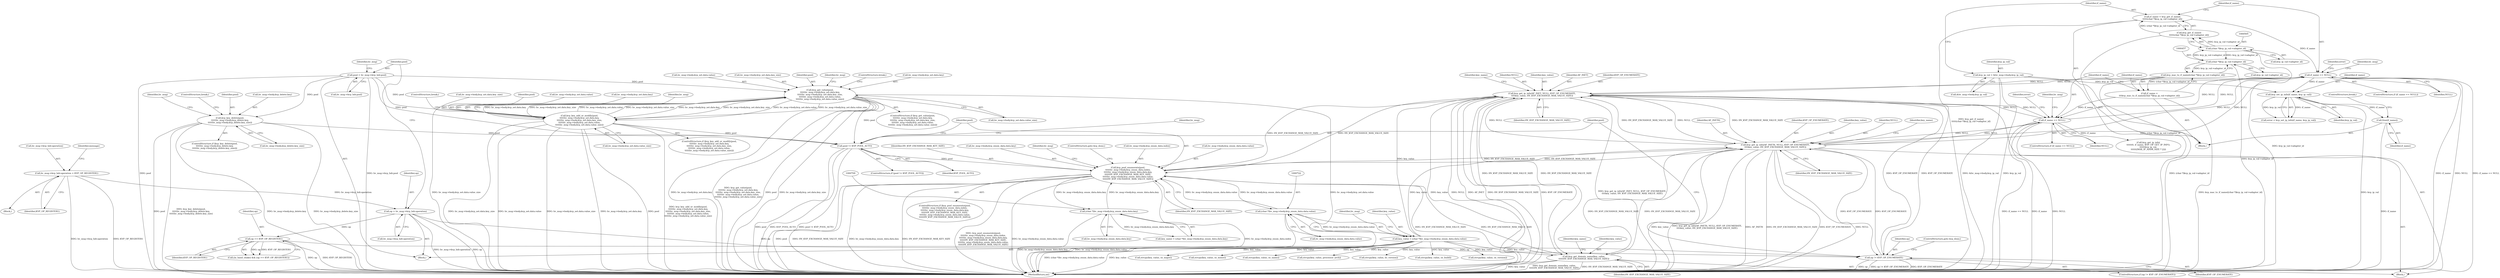 digraph "0_linux_95a69adab9acfc3981c504737a2b6578e4d846ef@API" {
"1000532" [label="(Call,free(if_name))"];
"1000522" [label="(Call,kvp_set_ip_info(if_name, kvp_ip_val))"];
"1000510" [label="(Call,if_name == NULL)"];
"1000501" [label="(Call,if_name = kvp_get_if_name(\n\t\t\t\t\t(char *)kvp_ip_val->adapter_id))"];
"1000503" [label="(Call,kvp_get_if_name(\n\t\t\t\t\t(char *)kvp_ip_val->adapter_id))"];
"1000504" [label="(Call,(char *)kvp_ip_val->adapter_id)"];
"1000456" [label="(Call,(char *)kvp_ip_val->adapter_id)"];
"1000758" [label="(Call,kvp_get_ip_info(AF_INET, NULL, KVP_OP_ENUMERATE,\n\t\t\t\tkey_value, HV_KVP_EXCHANGE_MAX_VALUE_SIZE))"];
"1000462" [label="(Call,if_name == NULL)"];
"1000453" [label="(Call,if_name =\n\t\t\tkvp_mac_to_if_name((char *)kvp_ip_val->adapter_id))"];
"1000455" [label="(Call,kvp_mac_to_if_name((char *)kvp_ip_val->adapter_id))"];
"1000769" [label="(Call,kvp_get_ip_info(AF_INET6, NULL, KVP_OP_ENUMERATE,\n\t\t\t\tkey_value, HV_KVP_EXCHANGE_MAX_VALUE_SIZE))"];
"1000654" [label="(Call,op != KVP_OP_ENUMERATE)"];
"1000400" [label="(Call,op == KVP_OP_REGISTER1)"];
"1000378" [label="(Call,op = hv_msg->kvp_hdr.operation)"];
"1000246" [label="(Call,hv_msg->kvp_hdr.operation = KVP_OP_REGISTER1)"];
"1000719" [label="(Call,key_value = (char *)hv_msg->body.kvp_enum_data.data.value)"];
"1000721" [label="(Call,(char *)hv_msg->body.kvp_enum_data.data.value)"];
"1000664" [label="(Call,kvp_pool_enumerate(pool,\n\t\t\t\t\thv_msg->body.kvp_enum_data.index,\n\t\t\t\t\thv_msg->body.kvp_enum_data.data.key,\n\t\t\t\t\tHV_KVP_EXCHANGE_MAX_KEY_SIZE,\n\t\t\t\t\thv_msg->body.kvp_enum_data.data.value,\n\t\t\t\t\tHV_KVP_EXCHANGE_MAX_VALUE_SIZE))"];
"1000659" [label="(Call,pool != KVP_POOL_AUTO)"];
"1000629" [label="(Call,kvp_key_delete(pool,\n\t\t\t\t\thv_msg->body.kvp_delete.key,\n\t\t\t\t\thv_msg->body.kvp_delete.key_size))"];
"1000385" [label="(Call,pool = hv_msg->kvp_hdr.pool)"];
"1000583" [label="(Call,kvp_get_value(pool,\n\t\t\t\t\thv_msg->body.kvp_set.data.key,\n\t\t\t\t\thv_msg->body.kvp_set.data.key_size,\n\t\t\t\t\thv_msg->body.kvp_set.data.value,\n\t\t\t\t\thv_msg->body.kvp_set.data.value_size))"];
"1000537" [label="(Call,kvp_key_add_or_modify(pool,\n\t\t\t\t\thv_msg->body.kvp_set.data.key,\n\t\t\t\t\thv_msg->body.kvp_set.data.key_size,\n\t\t\t\t\thv_msg->body.kvp_set.data.value,\n\t\t\t\t\thv_msg->body.kvp_set.data.value_size))"];
"1000708" [label="(Call,(char *)hv_msg->body.kvp_enum_data.data.key)"];
"1000742" [label="(Call,kvp_get_domain_name(key_value,\n\t\t\t\t\tHV_KVP_EXCHANGE_MAX_VALUE_SIZE))"];
"1000493" [label="(Call,kvp_ip_val = &hv_msg->body.kvp_ip_val)"];
"1000769" [label="(Call,kvp_get_ip_info(AF_INET6, NULL, KVP_OP_ENUMERATE,\n\t\t\t\tkey_value, HV_KVP_EXCHANGE_MAX_VALUE_SIZE))"];
"1000666" [label="(Call,hv_msg->body.kvp_enum_data.index)"];
"1000110" [label="(Block,)"];
"1000706" [label="(Call,key_name = (char *)hv_msg->body.kvp_enum_data.data.key)"];
"1000443" [label="(Block,)"];
"1000583" [label="(Call,kvp_get_value(pool,\n\t\t\t\t\thv_msg->body.kvp_set.data.key,\n\t\t\t\t\thv_msg->body.kvp_set.data.key_size,\n\t\t\t\t\thv_msg->body.kvp_set.data.value,\n\t\t\t\t\thv_msg->body.kvp_set.data.value_size))"];
"1000710" [label="(Call,hv_msg->body.kvp_enum_data.data.key)"];
"1000721" [label="(Call,(char *)hv_msg->body.kvp_enum_data.data.value)"];
"1000812" [label="(Call,strcpy(key_value, os_version))"];
"1000659" [label="(Call,pool != KVP_POOL_AUTO)"];
"1000653" [label="(ControlStructure,if (op != KVP_OP_ENUMERATE))"];
"1000708" [label="(Call,(char *)hv_msg->body.kvp_enum_data.data.key)"];
"1000665" [label="(Identifier,pool)"];
"1000585" [label="(Call,hv_msg->body.kvp_set.data.key)"];
"1000378" [label="(Call,op = hv_msg->kvp_hdr.operation)"];
"1000580" [label="(ControlStructure,break;)"];
"1000603" [label="(Call,hv_msg->body.kvp_set.data.value)"];
"1000524" [label="(Identifier,kvp_ip_val)"];
"1000458" [label="(Call,kvp_ip_val->adapter_id)"];
"1000504" [label="(Call,(char *)kvp_ip_val->adapter_id)"];
"1000654" [label="(Call,op != KVP_OP_ENUMERATE)"];
"1000876" [label="(MethodReturn,int)"];
"1000700" [label="(Identifier,hv_msg)"];
"1000246" [label="(Call,hv_msg->kvp_hdr.operation = KVP_OP_REGISTER1)"];
"1000692" [label="(Identifier,HV_KVP_EXCHANGE_MAX_VALUE_SIZE)"];
"1000387" [label="(Call,hv_msg->kvp_hdr.pool)"];
"1000534" [label="(ControlStructure,break;)"];
"1000463" [label="(Identifier,if_name)"];
"1000594" [label="(Call,hv_msg->body.kvp_set.data.key_size)"];
"1000796" [label="(Call,strcpy(key_value, os_major))"];
"1000804" [label="(Call,strcpy(key_value, os_minor))"];
"1000683" [label="(Call,hv_msg->body.kvp_enum_data.data.value)"];
"1000247" [label="(Call,hv_msg->kvp_hdr.operation)"];
"1000289" [label="(Block,)"];
"1000736" [label="(Identifier,hv_msg)"];
"1000509" [label="(ControlStructure,if (if_name == NULL))"];
"1000502" [label="(Identifier,if_name)"];
"1000520" [label="(Call,error = kvp_set_ip_info(if_name, kvp_ip_val))"];
"1000584" [label="(Identifier,pool)"];
"1000746" [label="(Identifier,key_name)"];
"1000788" [label="(Call,strcpy(key_value, os_name))"];
"1000759" [label="(Identifier,AF_INET)"];
"1000682" [label="(Identifier,HV_KVP_EXCHANGE_MAX_KEY_SIZE)"];
"1000664" [label="(Call,kvp_pool_enumerate(pool,\n\t\t\t\t\thv_msg->body.kvp_enum_data.index,\n\t\t\t\t\thv_msg->body.kvp_enum_data.data.key,\n\t\t\t\t\tHV_KVP_EXCHANGE_MAX_KEY_SIZE,\n\t\t\t\t\thv_msg->body.kvp_enum_data.data.value,\n\t\t\t\t\tHV_KVP_EXCHANGE_MAX_VALUE_SIZE))"];
"1000720" [label="(Identifier,key_value)"];
"1000522" [label="(Call,kvp_set_ip_info(if_name, kvp_ip_val))"];
"1000516" [label="(Identifier,hv_msg)"];
"1000510" [label="(Call,if_name == NULL)"];
"1000623" [label="(Identifier,hv_msg)"];
"1000536" [label="(ControlStructure,if (kvp_key_add_or_modify(pool,\n\t\t\t\t\thv_msg->body.kvp_set.data.key,\n\t\t\t\t\thv_msg->body.kvp_set.data.key_size,\n\t\t\t\t\thv_msg->body.kvp_set.data.value,\n\t\t\t\t\thv_msg->body.kvp_set.data.value_size)))"];
"1000512" [label="(Identifier,NULL)"];
"1000401" [label="(Identifier,op)"];
"1000673" [label="(Call,hv_msg->body.kvp_enum_data.data.key)"];
"1000532" [label="(Call,free(if_name))"];
"1000474" [label="(Call,kvp_get_ip_info(\n\t\t\t\t\t\t0, if_name, KVP_OP_GET_IP_INFO,\n\t\t\t\t\t\tkvp_ip_val,\n\t\t\t\t\t\t(MAX_IP_ADDR_SIZE * 2)))"];
"1000743" [label="(Identifier,key_value)"];
"1000503" [label="(Call,kvp_get_if_name(\n\t\t\t\t\t(char *)kvp_ip_val->adapter_id))"];
"1000455" [label="(Call,kvp_mac_to_if_name((char *)kvp_ip_val->adapter_id))"];
"1000758" [label="(Call,kvp_get_ip_info(AF_INET, NULL, KVP_OP_ENUMERATE,\n\t\t\t\tkey_value, HV_KVP_EXCHANGE_MAX_VALUE_SIZE))"];
"1000548" [label="(Call,hv_msg->body.kvp_set.data.key_size)"];
"1000655" [label="(Identifier,op)"];
"1000533" [label="(Identifier,if_name)"];
"1000774" [label="(Identifier,HV_KVP_EXCHANGE_MAX_VALUE_SIZE)"];
"1000538" [label="(Identifier,pool)"];
"1000456" [label="(Call,(char *)kvp_ip_val->adapter_id)"];
"1000761" [label="(Identifier,KVP_OP_ENUMERATE)"];
"1000723" [label="(Call,hv_msg->body.kvp_enum_data.data.value)"];
"1000612" [label="(Call,hv_msg->body.kvp_set.data.value_size)"];
"1000695" [label="(Identifier,hv_msg)"];
"1000511" [label="(Identifier,if_name)"];
"1000770" [label="(Identifier,AF_INET6)"];
"1000647" [label="(Identifier,hv_msg)"];
"1000650" [label="(ControlStructure,break;)"];
"1000663" [label="(ControlStructure,if (kvp_pool_enumerate(pool,\n\t\t\t\t\thv_msg->body.kvp_enum_data.index,\n\t\t\t\t\thv_msg->body.kvp_enum_data.data.key,\n\t\t\t\t\tHV_KVP_EXCHANGE_MAX_KEY_SIZE,\n\t\t\t\t\thv_msg->body.kvp_enum_data.data.value,\n\t\t\t\t\tHV_KVP_EXCHANGE_MAX_VALUE_SIZE)))"];
"1000661" [label="(Identifier,KVP_POOL_AUTO)"];
"1000820" [label="(Call,strcpy(key_value, processor_arch))"];
"1000698" [label="(ControlStructure,goto kvp_done;)"];
"1000557" [label="(Call,hv_msg->body.kvp_set.data.value)"];
"1000473" [label="(Identifier,error)"];
"1000740" [label="(Block,)"];
"1000744" [label="(Identifier,HV_KVP_EXCHANGE_MAX_VALUE_SIZE)"];
"1000742" [label="(Call,kvp_get_domain_name(key_value,\n\t\t\t\t\tHV_KVP_EXCHANGE_MAX_VALUE_SIZE))"];
"1000380" [label="(Call,hv_msg->kvp_hdr.operation)"];
"1000582" [label="(ControlStructure,if (kvp_get_value(pool,\n\t\t\t\t\thv_msg->body.kvp_set.data.key,\n\t\t\t\t\thv_msg->body.kvp_set.data.key_size,\n\t\t\t\t\thv_msg->body.kvp_set.data.value,\n\t\t\t\t\thv_msg->body.kvp_set.data.value_size)))"];
"1000494" [label="(Identifier,kvp_ip_val)"];
"1000765" [label="(Identifier,key_name)"];
"1000629" [label="(Call,kvp_key_delete(pool,\n\t\t\t\t\thv_msg->body.kvp_delete.key,\n\t\t\t\t\thv_msg->body.kvp_delete.key_size))"];
"1000539" [label="(Call,hv_msg->body.kvp_set.data.key)"];
"1000577" [label="(Identifier,hv_msg)"];
"1000628" [label="(ControlStructure,if (kvp_key_delete(pool,\n\t\t\t\t\thv_msg->body.kvp_delete.key,\n\t\t\t\t\thv_msg->body.kvp_delete.key_size)))"];
"1000753" [label="(Call,strcpy(key_value, lic_version))"];
"1000630" [label="(Identifier,pool)"];
"1000468" [label="(Identifier,hv_msg)"];
"1000398" [label="(Call,(in_hand_shake) && (op == KVP_OP_REGISTER1))"];
"1000638" [label="(Call,hv_msg->body.kvp_delete.key_size)"];
"1000523" [label="(Identifier,if_name)"];
"1000631" [label="(Call,hv_msg->body.kvp_delete.key)"];
"1000521" [label="(Identifier,error)"];
"1000626" [label="(ControlStructure,break;)"];
"1000453" [label="(Call,if_name =\n\t\t\tkvp_mac_to_if_name((char *)kvp_ip_val->adapter_id))"];
"1000379" [label="(Identifier,op)"];
"1000719" [label="(Call,key_value = (char *)hv_msg->body.kvp_enum_data.data.value)"];
"1000464" [label="(Identifier,NULL)"];
"1000772" [label="(Identifier,KVP_OP_ENUMERATE)"];
"1000394" [label="(Identifier,hv_msg)"];
"1000656" [label="(Identifier,KVP_OP_ENUMERATE)"];
"1000495" [label="(Call,&hv_msg->body.kvp_ip_val)"];
"1000255" [label="(Identifier,message)"];
"1000462" [label="(Call,if_name == NULL)"];
"1000506" [label="(Call,kvp_ip_val->adapter_id)"];
"1000402" [label="(Identifier,KVP_OP_REGISTER1)"];
"1000763" [label="(Identifier,HV_KVP_EXCHANGE_MAX_VALUE_SIZE)"];
"1000773" [label="(Identifier,key_value)"];
"1000657" [label="(ControlStructure,goto kvp_done;)"];
"1000566" [label="(Call,hv_msg->body.kvp_set.data.value_size)"];
"1000386" [label="(Identifier,pool)"];
"1000780" [label="(Call,strcpy(key_value, os_build))"];
"1000658" [label="(ControlStructure,if (pool != KVP_POOL_AUTO))"];
"1000771" [label="(Identifier,NULL)"];
"1000454" [label="(Identifier,if_name)"];
"1000493" [label="(Call,kvp_ip_val = &hv_msg->body.kvp_ip_val)"];
"1000760" [label="(Identifier,NULL)"];
"1000660" [label="(Identifier,pool)"];
"1000501" [label="(Call,if_name = kvp_get_if_name(\n\t\t\t\t\t(char *)kvp_ip_val->adapter_id))"];
"1000537" [label="(Call,kvp_key_add_or_modify(pool,\n\t\t\t\t\thv_msg->body.kvp_set.data.key,\n\t\t\t\t\thv_msg->body.kvp_set.data.key_size,\n\t\t\t\t\thv_msg->body.kvp_set.data.value,\n\t\t\t\t\thv_msg->body.kvp_set.data.value_size))"];
"1000252" [label="(Identifier,KVP_OP_REGISTER1)"];
"1000762" [label="(Identifier,key_value)"];
"1000461" [label="(ControlStructure,if (if_name == NULL))"];
"1000385" [label="(Call,pool = hv_msg->kvp_hdr.pool)"];
"1000776" [label="(Identifier,key_name)"];
"1000400" [label="(Call,op == KVP_OP_REGISTER1)"];
"1000532" -> "1000443"  [label="AST: "];
"1000532" -> "1000533"  [label="CFG: "];
"1000533" -> "1000532"  [label="AST: "];
"1000534" -> "1000532"  [label="CFG: "];
"1000532" -> "1000876"  [label="DDG: if_name"];
"1000522" -> "1000532"  [label="DDG: if_name"];
"1000522" -> "1000520"  [label="AST: "];
"1000522" -> "1000524"  [label="CFG: "];
"1000523" -> "1000522"  [label="AST: "];
"1000524" -> "1000522"  [label="AST: "];
"1000520" -> "1000522"  [label="CFG: "];
"1000522" -> "1000876"  [label="DDG: kvp_ip_val"];
"1000522" -> "1000520"  [label="DDG: if_name"];
"1000522" -> "1000520"  [label="DDG: kvp_ip_val"];
"1000510" -> "1000522"  [label="DDG: if_name"];
"1000493" -> "1000522"  [label="DDG: kvp_ip_val"];
"1000510" -> "1000509"  [label="AST: "];
"1000510" -> "1000512"  [label="CFG: "];
"1000511" -> "1000510"  [label="AST: "];
"1000512" -> "1000510"  [label="AST: "];
"1000516" -> "1000510"  [label="CFG: "];
"1000521" -> "1000510"  [label="CFG: "];
"1000510" -> "1000876"  [label="DDG: if_name"];
"1000510" -> "1000876"  [label="DDG: NULL"];
"1000510" -> "1000876"  [label="DDG: if_name == NULL"];
"1000510" -> "1000462"  [label="DDG: NULL"];
"1000501" -> "1000510"  [label="DDG: if_name"];
"1000758" -> "1000510"  [label="DDG: NULL"];
"1000462" -> "1000510"  [label="DDG: NULL"];
"1000769" -> "1000510"  [label="DDG: NULL"];
"1000510" -> "1000758"  [label="DDG: NULL"];
"1000510" -> "1000769"  [label="DDG: NULL"];
"1000501" -> "1000443"  [label="AST: "];
"1000501" -> "1000503"  [label="CFG: "];
"1000502" -> "1000501"  [label="AST: "];
"1000503" -> "1000501"  [label="AST: "];
"1000511" -> "1000501"  [label="CFG: "];
"1000501" -> "1000876"  [label="DDG: kvp_get_if_name(\n\t\t\t\t\t(char *)kvp_ip_val->adapter_id)"];
"1000503" -> "1000501"  [label="DDG: (char *)kvp_ip_val->adapter_id"];
"1000503" -> "1000504"  [label="CFG: "];
"1000504" -> "1000503"  [label="AST: "];
"1000503" -> "1000876"  [label="DDG: (char *)kvp_ip_val->adapter_id"];
"1000504" -> "1000503"  [label="DDG: kvp_ip_val->adapter_id"];
"1000504" -> "1000506"  [label="CFG: "];
"1000505" -> "1000504"  [label="AST: "];
"1000506" -> "1000504"  [label="AST: "];
"1000504" -> "1000876"  [label="DDG: kvp_ip_val->adapter_id"];
"1000504" -> "1000456"  [label="DDG: kvp_ip_val->adapter_id"];
"1000456" -> "1000504"  [label="DDG: kvp_ip_val->adapter_id"];
"1000456" -> "1000455"  [label="AST: "];
"1000456" -> "1000458"  [label="CFG: "];
"1000457" -> "1000456"  [label="AST: "];
"1000458" -> "1000456"  [label="AST: "];
"1000455" -> "1000456"  [label="CFG: "];
"1000456" -> "1000876"  [label="DDG: kvp_ip_val->adapter_id"];
"1000456" -> "1000455"  [label="DDG: kvp_ip_val->adapter_id"];
"1000758" -> "1000740"  [label="AST: "];
"1000758" -> "1000763"  [label="CFG: "];
"1000759" -> "1000758"  [label="AST: "];
"1000760" -> "1000758"  [label="AST: "];
"1000761" -> "1000758"  [label="AST: "];
"1000762" -> "1000758"  [label="AST: "];
"1000763" -> "1000758"  [label="AST: "];
"1000765" -> "1000758"  [label="CFG: "];
"1000758" -> "1000876"  [label="DDG: kvp_get_ip_info(AF_INET, NULL, KVP_OP_ENUMERATE,\n\t\t\t\tkey_value, HV_KVP_EXCHANGE_MAX_VALUE_SIZE)"];
"1000758" -> "1000876"  [label="DDG: key_value"];
"1000758" -> "1000876"  [label="DDG: NULL"];
"1000758" -> "1000876"  [label="DDG: AF_INET"];
"1000758" -> "1000876"  [label="DDG: HV_KVP_EXCHANGE_MAX_VALUE_SIZE"];
"1000758" -> "1000876"  [label="DDG: KVP_OP_ENUMERATE"];
"1000758" -> "1000462"  [label="DDG: NULL"];
"1000758" -> "1000654"  [label="DDG: KVP_OP_ENUMERATE"];
"1000758" -> "1000664"  [label="DDG: HV_KVP_EXCHANGE_MAX_VALUE_SIZE"];
"1000758" -> "1000742"  [label="DDG: HV_KVP_EXCHANGE_MAX_VALUE_SIZE"];
"1000462" -> "1000758"  [label="DDG: NULL"];
"1000769" -> "1000758"  [label="DDG: NULL"];
"1000769" -> "1000758"  [label="DDG: HV_KVP_EXCHANGE_MAX_VALUE_SIZE"];
"1000654" -> "1000758"  [label="DDG: KVP_OP_ENUMERATE"];
"1000719" -> "1000758"  [label="DDG: key_value"];
"1000742" -> "1000758"  [label="DDG: HV_KVP_EXCHANGE_MAX_VALUE_SIZE"];
"1000664" -> "1000758"  [label="DDG: HV_KVP_EXCHANGE_MAX_VALUE_SIZE"];
"1000758" -> "1000769"  [label="DDG: NULL"];
"1000758" -> "1000769"  [label="DDG: HV_KVP_EXCHANGE_MAX_VALUE_SIZE"];
"1000462" -> "1000461"  [label="AST: "];
"1000462" -> "1000464"  [label="CFG: "];
"1000463" -> "1000462"  [label="AST: "];
"1000464" -> "1000462"  [label="AST: "];
"1000468" -> "1000462"  [label="CFG: "];
"1000473" -> "1000462"  [label="CFG: "];
"1000462" -> "1000876"  [label="DDG: if_name"];
"1000462" -> "1000876"  [label="DDG: NULL"];
"1000462" -> "1000876"  [label="DDG: if_name == NULL"];
"1000453" -> "1000462"  [label="DDG: if_name"];
"1000769" -> "1000462"  [label="DDG: NULL"];
"1000462" -> "1000474"  [label="DDG: if_name"];
"1000462" -> "1000769"  [label="DDG: NULL"];
"1000453" -> "1000443"  [label="AST: "];
"1000453" -> "1000455"  [label="CFG: "];
"1000454" -> "1000453"  [label="AST: "];
"1000455" -> "1000453"  [label="AST: "];
"1000463" -> "1000453"  [label="CFG: "];
"1000453" -> "1000876"  [label="DDG: kvp_mac_to_if_name((char *)kvp_ip_val->adapter_id)"];
"1000455" -> "1000453"  [label="DDG: (char *)kvp_ip_val->adapter_id"];
"1000455" -> "1000876"  [label="DDG: (char *)kvp_ip_val->adapter_id"];
"1000769" -> "1000740"  [label="AST: "];
"1000769" -> "1000774"  [label="CFG: "];
"1000770" -> "1000769"  [label="AST: "];
"1000771" -> "1000769"  [label="AST: "];
"1000772" -> "1000769"  [label="AST: "];
"1000773" -> "1000769"  [label="AST: "];
"1000774" -> "1000769"  [label="AST: "];
"1000776" -> "1000769"  [label="CFG: "];
"1000769" -> "1000876"  [label="DDG: key_value"];
"1000769" -> "1000876"  [label="DDG: kvp_get_ip_info(AF_INET6, NULL, KVP_OP_ENUMERATE,\n\t\t\t\tkey_value, HV_KVP_EXCHANGE_MAX_VALUE_SIZE)"];
"1000769" -> "1000876"  [label="DDG: AF_INET6"];
"1000769" -> "1000876"  [label="DDG: HV_KVP_EXCHANGE_MAX_VALUE_SIZE"];
"1000769" -> "1000876"  [label="DDG: KVP_OP_ENUMERATE"];
"1000769" -> "1000876"  [label="DDG: NULL"];
"1000769" -> "1000654"  [label="DDG: KVP_OP_ENUMERATE"];
"1000769" -> "1000664"  [label="DDG: HV_KVP_EXCHANGE_MAX_VALUE_SIZE"];
"1000769" -> "1000742"  [label="DDG: HV_KVP_EXCHANGE_MAX_VALUE_SIZE"];
"1000654" -> "1000769"  [label="DDG: KVP_OP_ENUMERATE"];
"1000719" -> "1000769"  [label="DDG: key_value"];
"1000742" -> "1000769"  [label="DDG: HV_KVP_EXCHANGE_MAX_VALUE_SIZE"];
"1000664" -> "1000769"  [label="DDG: HV_KVP_EXCHANGE_MAX_VALUE_SIZE"];
"1000654" -> "1000653"  [label="AST: "];
"1000654" -> "1000656"  [label="CFG: "];
"1000655" -> "1000654"  [label="AST: "];
"1000656" -> "1000654"  [label="AST: "];
"1000657" -> "1000654"  [label="CFG: "];
"1000660" -> "1000654"  [label="CFG: "];
"1000654" -> "1000876"  [label="DDG: KVP_OP_ENUMERATE"];
"1000654" -> "1000876"  [label="DDG: op"];
"1000654" -> "1000876"  [label="DDG: op != KVP_OP_ENUMERATE"];
"1000400" -> "1000654"  [label="DDG: op"];
"1000378" -> "1000654"  [label="DDG: op"];
"1000400" -> "1000398"  [label="AST: "];
"1000400" -> "1000402"  [label="CFG: "];
"1000401" -> "1000400"  [label="AST: "];
"1000402" -> "1000400"  [label="AST: "];
"1000398" -> "1000400"  [label="CFG: "];
"1000400" -> "1000876"  [label="DDG: op"];
"1000400" -> "1000876"  [label="DDG: KVP_OP_REGISTER1"];
"1000400" -> "1000398"  [label="DDG: op"];
"1000400" -> "1000398"  [label="DDG: KVP_OP_REGISTER1"];
"1000378" -> "1000400"  [label="DDG: op"];
"1000378" -> "1000289"  [label="AST: "];
"1000378" -> "1000380"  [label="CFG: "];
"1000379" -> "1000378"  [label="AST: "];
"1000380" -> "1000378"  [label="AST: "];
"1000386" -> "1000378"  [label="CFG: "];
"1000378" -> "1000876"  [label="DDG: hv_msg->kvp_hdr.operation"];
"1000378" -> "1000876"  [label="DDG: op"];
"1000246" -> "1000378"  [label="DDG: hv_msg->kvp_hdr.operation"];
"1000246" -> "1000110"  [label="AST: "];
"1000246" -> "1000252"  [label="CFG: "];
"1000247" -> "1000246"  [label="AST: "];
"1000252" -> "1000246"  [label="AST: "];
"1000255" -> "1000246"  [label="CFG: "];
"1000246" -> "1000876"  [label="DDG: KVP_OP_REGISTER1"];
"1000246" -> "1000876"  [label="DDG: hv_msg->kvp_hdr.operation"];
"1000719" -> "1000289"  [label="AST: "];
"1000719" -> "1000721"  [label="CFG: "];
"1000720" -> "1000719"  [label="AST: "];
"1000721" -> "1000719"  [label="AST: "];
"1000736" -> "1000719"  [label="CFG: "];
"1000719" -> "1000876"  [label="DDG: (char *)hv_msg->body.kvp_enum_data.data.value"];
"1000719" -> "1000876"  [label="DDG: key_value"];
"1000721" -> "1000719"  [label="DDG: hv_msg->body.kvp_enum_data.data.value"];
"1000719" -> "1000742"  [label="DDG: key_value"];
"1000719" -> "1000753"  [label="DDG: key_value"];
"1000719" -> "1000780"  [label="DDG: key_value"];
"1000719" -> "1000788"  [label="DDG: key_value"];
"1000719" -> "1000796"  [label="DDG: key_value"];
"1000719" -> "1000804"  [label="DDG: key_value"];
"1000719" -> "1000812"  [label="DDG: key_value"];
"1000719" -> "1000820"  [label="DDG: key_value"];
"1000721" -> "1000723"  [label="CFG: "];
"1000722" -> "1000721"  [label="AST: "];
"1000723" -> "1000721"  [label="AST: "];
"1000721" -> "1000876"  [label="DDG: hv_msg->body.kvp_enum_data.data.value"];
"1000721" -> "1000664"  [label="DDG: hv_msg->body.kvp_enum_data.data.value"];
"1000664" -> "1000721"  [label="DDG: hv_msg->body.kvp_enum_data.data.value"];
"1000664" -> "1000663"  [label="AST: "];
"1000664" -> "1000692"  [label="CFG: "];
"1000665" -> "1000664"  [label="AST: "];
"1000666" -> "1000664"  [label="AST: "];
"1000673" -> "1000664"  [label="AST: "];
"1000682" -> "1000664"  [label="AST: "];
"1000683" -> "1000664"  [label="AST: "];
"1000692" -> "1000664"  [label="AST: "];
"1000695" -> "1000664"  [label="CFG: "];
"1000698" -> "1000664"  [label="CFG: "];
"1000664" -> "1000876"  [label="DDG: HV_KVP_EXCHANGE_MAX_KEY_SIZE"];
"1000664" -> "1000876"  [label="DDG: kvp_pool_enumerate(pool,\n\t\t\t\t\thv_msg->body.kvp_enum_data.index,\n\t\t\t\t\thv_msg->body.kvp_enum_data.data.key,\n\t\t\t\t\tHV_KVP_EXCHANGE_MAX_KEY_SIZE,\n\t\t\t\t\thv_msg->body.kvp_enum_data.data.value,\n\t\t\t\t\tHV_KVP_EXCHANGE_MAX_VALUE_SIZE)"];
"1000664" -> "1000876"  [label="DDG: hv_msg->body.kvp_enum_data.data.value"];
"1000664" -> "1000876"  [label="DDG: hv_msg->body.kvp_enum_data.index"];
"1000664" -> "1000876"  [label="DDG: pool"];
"1000664" -> "1000876"  [label="DDG: HV_KVP_EXCHANGE_MAX_VALUE_SIZE"];
"1000664" -> "1000876"  [label="DDG: hv_msg->body.kvp_enum_data.data.key"];
"1000659" -> "1000664"  [label="DDG: pool"];
"1000708" -> "1000664"  [label="DDG: hv_msg->body.kvp_enum_data.data.key"];
"1000742" -> "1000664"  [label="DDG: HV_KVP_EXCHANGE_MAX_VALUE_SIZE"];
"1000664" -> "1000708"  [label="DDG: hv_msg->body.kvp_enum_data.data.key"];
"1000664" -> "1000742"  [label="DDG: HV_KVP_EXCHANGE_MAX_VALUE_SIZE"];
"1000659" -> "1000658"  [label="AST: "];
"1000659" -> "1000661"  [label="CFG: "];
"1000660" -> "1000659"  [label="AST: "];
"1000661" -> "1000659"  [label="AST: "];
"1000665" -> "1000659"  [label="CFG: "];
"1000700" -> "1000659"  [label="CFG: "];
"1000659" -> "1000876"  [label="DDG: pool"];
"1000659" -> "1000876"  [label="DDG: KVP_POOL_AUTO"];
"1000659" -> "1000876"  [label="DDG: pool != KVP_POOL_AUTO"];
"1000629" -> "1000659"  [label="DDG: pool"];
"1000583" -> "1000659"  [label="DDG: pool"];
"1000385" -> "1000659"  [label="DDG: pool"];
"1000537" -> "1000659"  [label="DDG: pool"];
"1000629" -> "1000628"  [label="AST: "];
"1000629" -> "1000638"  [label="CFG: "];
"1000630" -> "1000629"  [label="AST: "];
"1000631" -> "1000629"  [label="AST: "];
"1000638" -> "1000629"  [label="AST: "];
"1000647" -> "1000629"  [label="CFG: "];
"1000650" -> "1000629"  [label="CFG: "];
"1000629" -> "1000876"  [label="DDG: hv_msg->body.kvp_delete.key_size"];
"1000629" -> "1000876"  [label="DDG: pool"];
"1000629" -> "1000876"  [label="DDG: kvp_key_delete(pool,\n\t\t\t\t\thv_msg->body.kvp_delete.key,\n\t\t\t\t\thv_msg->body.kvp_delete.key_size)"];
"1000629" -> "1000876"  [label="DDG: hv_msg->body.kvp_delete.key"];
"1000385" -> "1000629"  [label="DDG: pool"];
"1000385" -> "1000289"  [label="AST: "];
"1000385" -> "1000387"  [label="CFG: "];
"1000386" -> "1000385"  [label="AST: "];
"1000387" -> "1000385"  [label="AST: "];
"1000394" -> "1000385"  [label="CFG: "];
"1000385" -> "1000876"  [label="DDG: hv_msg->kvp_hdr.pool"];
"1000385" -> "1000876"  [label="DDG: pool"];
"1000385" -> "1000537"  [label="DDG: pool"];
"1000385" -> "1000583"  [label="DDG: pool"];
"1000583" -> "1000582"  [label="AST: "];
"1000583" -> "1000612"  [label="CFG: "];
"1000584" -> "1000583"  [label="AST: "];
"1000585" -> "1000583"  [label="AST: "];
"1000594" -> "1000583"  [label="AST: "];
"1000603" -> "1000583"  [label="AST: "];
"1000612" -> "1000583"  [label="AST: "];
"1000623" -> "1000583"  [label="CFG: "];
"1000626" -> "1000583"  [label="CFG: "];
"1000583" -> "1000876"  [label="DDG: kvp_get_value(pool,\n\t\t\t\t\thv_msg->body.kvp_set.data.key,\n\t\t\t\t\thv_msg->body.kvp_set.data.key_size,\n\t\t\t\t\thv_msg->body.kvp_set.data.value,\n\t\t\t\t\thv_msg->body.kvp_set.data.value_size)"];
"1000583" -> "1000876"  [label="DDG: pool"];
"1000583" -> "1000876"  [label="DDG: hv_msg->body.kvp_set.data.key_size"];
"1000583" -> "1000876"  [label="DDG: hv_msg->body.kvp_set.data.value"];
"1000583" -> "1000876"  [label="DDG: hv_msg->body.kvp_set.data.value_size"];
"1000583" -> "1000876"  [label="DDG: hv_msg->body.kvp_set.data.key"];
"1000583" -> "1000537"  [label="DDG: hv_msg->body.kvp_set.data.key"];
"1000583" -> "1000537"  [label="DDG: hv_msg->body.kvp_set.data.key_size"];
"1000583" -> "1000537"  [label="DDG: hv_msg->body.kvp_set.data.value"];
"1000583" -> "1000537"  [label="DDG: hv_msg->body.kvp_set.data.value_size"];
"1000537" -> "1000583"  [label="DDG: hv_msg->body.kvp_set.data.key"];
"1000537" -> "1000583"  [label="DDG: hv_msg->body.kvp_set.data.key_size"];
"1000537" -> "1000583"  [label="DDG: hv_msg->body.kvp_set.data.value"];
"1000537" -> "1000583"  [label="DDG: hv_msg->body.kvp_set.data.value_size"];
"1000537" -> "1000536"  [label="AST: "];
"1000537" -> "1000566"  [label="CFG: "];
"1000538" -> "1000537"  [label="AST: "];
"1000539" -> "1000537"  [label="AST: "];
"1000548" -> "1000537"  [label="AST: "];
"1000557" -> "1000537"  [label="AST: "];
"1000566" -> "1000537"  [label="AST: "];
"1000577" -> "1000537"  [label="CFG: "];
"1000580" -> "1000537"  [label="CFG: "];
"1000537" -> "1000876"  [label="DDG: hv_msg->body.kvp_set.data.key_size"];
"1000537" -> "1000876"  [label="DDG: hv_msg->body.kvp_set.data.value"];
"1000537" -> "1000876"  [label="DDG: hv_msg->body.kvp_set.data.value_size"];
"1000537" -> "1000876"  [label="DDG: hv_msg->body.kvp_set.data.key"];
"1000537" -> "1000876"  [label="DDG: pool"];
"1000537" -> "1000876"  [label="DDG: kvp_key_add_or_modify(pool,\n\t\t\t\t\thv_msg->body.kvp_set.data.key,\n\t\t\t\t\thv_msg->body.kvp_set.data.key_size,\n\t\t\t\t\thv_msg->body.kvp_set.data.value,\n\t\t\t\t\thv_msg->body.kvp_set.data.value_size)"];
"1000708" -> "1000706"  [label="AST: "];
"1000708" -> "1000710"  [label="CFG: "];
"1000709" -> "1000708"  [label="AST: "];
"1000710" -> "1000708"  [label="AST: "];
"1000706" -> "1000708"  [label="CFG: "];
"1000708" -> "1000876"  [label="DDG: hv_msg->body.kvp_enum_data.data.key"];
"1000708" -> "1000706"  [label="DDG: hv_msg->body.kvp_enum_data.data.key"];
"1000742" -> "1000740"  [label="AST: "];
"1000742" -> "1000744"  [label="CFG: "];
"1000743" -> "1000742"  [label="AST: "];
"1000744" -> "1000742"  [label="AST: "];
"1000746" -> "1000742"  [label="CFG: "];
"1000742" -> "1000876"  [label="DDG: kvp_get_domain_name(key_value,\n\t\t\t\t\tHV_KVP_EXCHANGE_MAX_VALUE_SIZE)"];
"1000742" -> "1000876"  [label="DDG: HV_KVP_EXCHANGE_MAX_VALUE_SIZE"];
"1000742" -> "1000876"  [label="DDG: key_value"];
"1000493" -> "1000443"  [label="AST: "];
"1000493" -> "1000495"  [label="CFG: "];
"1000494" -> "1000493"  [label="AST: "];
"1000495" -> "1000493"  [label="AST: "];
"1000502" -> "1000493"  [label="CFG: "];
"1000493" -> "1000876"  [label="DDG: kvp_ip_val"];
"1000493" -> "1000876"  [label="DDG: &hv_msg->body.kvp_ip_val"];
}
